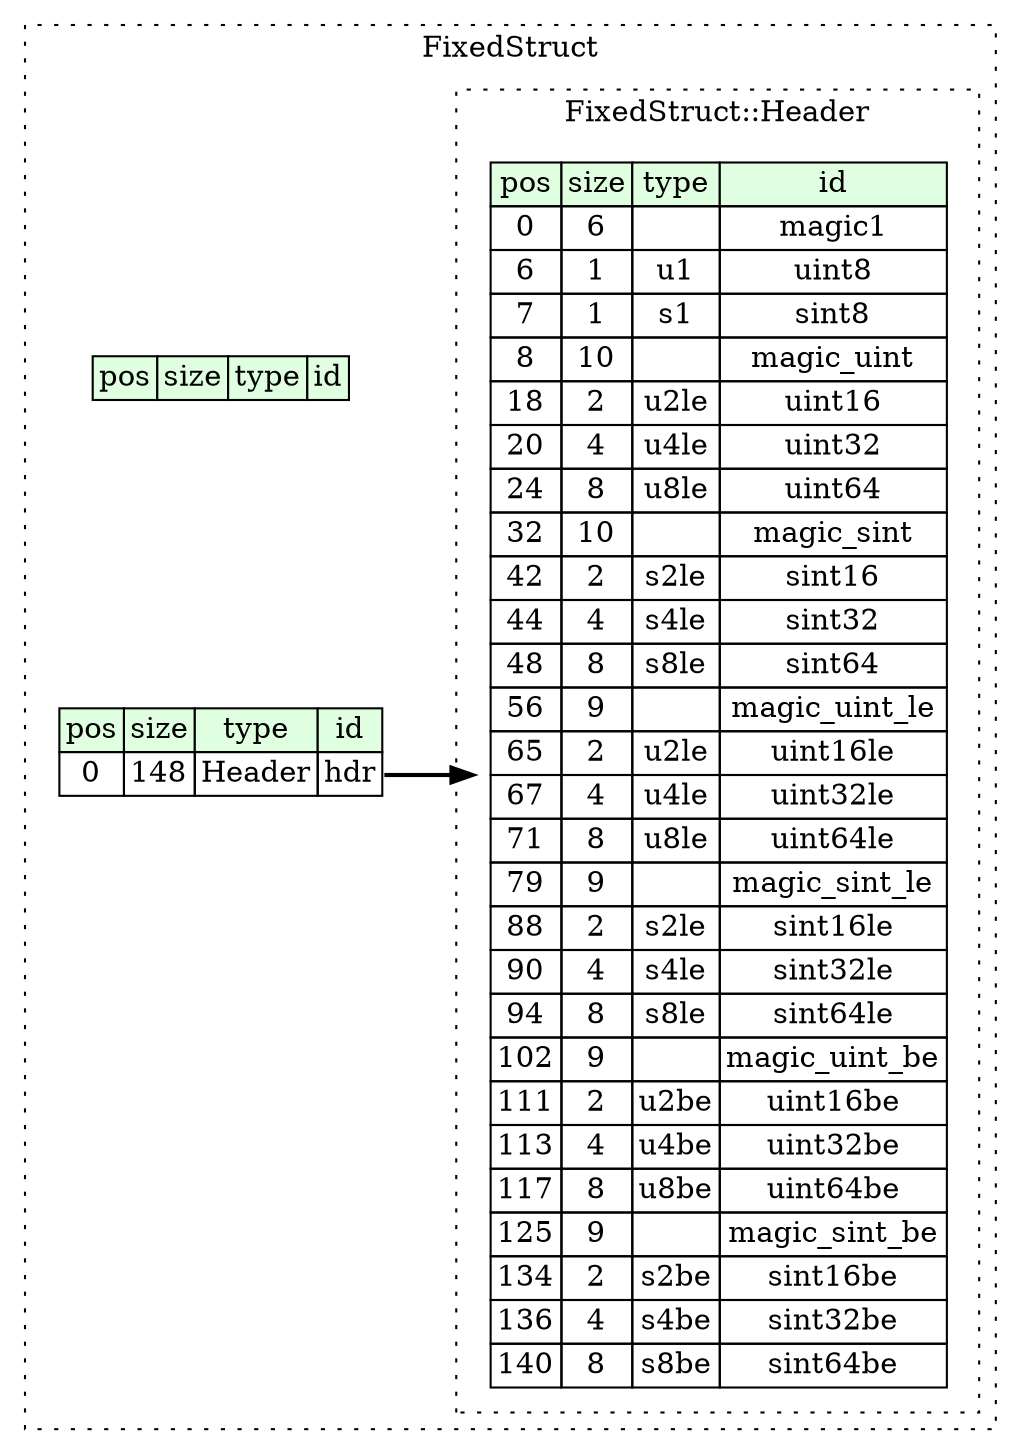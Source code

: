 digraph {
	rankdir=LR;
	node [shape=plaintext];
	subgraph cluster__fixed_struct {
		label="FixedStruct";
		graph[style=dotted];

		fixed_struct__seq [label=<<TABLE BORDER="0" CELLBORDER="1" CELLSPACING="0">
			<TR><TD BGCOLOR="#E0FFE0">pos</TD><TD BGCOLOR="#E0FFE0">size</TD><TD BGCOLOR="#E0FFE0">type</TD><TD BGCOLOR="#E0FFE0">id</TD></TR>
		</TABLE>>];
		fixed_struct__inst__hdr [label=<<TABLE BORDER="0" CELLBORDER="1" CELLSPACING="0">
			<TR><TD BGCOLOR="#E0FFE0">pos</TD><TD BGCOLOR="#E0FFE0">size</TD><TD BGCOLOR="#E0FFE0">type</TD><TD BGCOLOR="#E0FFE0">id</TD></TR>
			<TR><TD PORT="hdr_pos">0</TD><TD PORT="hdr_size">148</TD><TD>Header</TD><TD PORT="hdr_type">hdr</TD></TR>
		</TABLE>>];
		subgraph cluster__header {
			label="FixedStruct::Header";
			graph[style=dotted];

			header__seq [label=<<TABLE BORDER="0" CELLBORDER="1" CELLSPACING="0">
				<TR><TD BGCOLOR="#E0FFE0">pos</TD><TD BGCOLOR="#E0FFE0">size</TD><TD BGCOLOR="#E0FFE0">type</TD><TD BGCOLOR="#E0FFE0">id</TD></TR>
				<TR><TD PORT="magic1_pos">0</TD><TD PORT="magic1_size">6</TD><TD></TD><TD PORT="magic1_type">magic1</TD></TR>
				<TR><TD PORT="uint8_pos">6</TD><TD PORT="uint8_size">1</TD><TD>u1</TD><TD PORT="uint8_type">uint8</TD></TR>
				<TR><TD PORT="sint8_pos">7</TD><TD PORT="sint8_size">1</TD><TD>s1</TD><TD PORT="sint8_type">sint8</TD></TR>
				<TR><TD PORT="magic_uint_pos">8</TD><TD PORT="magic_uint_size">10</TD><TD></TD><TD PORT="magic_uint_type">magic_uint</TD></TR>
				<TR><TD PORT="uint16_pos">18</TD><TD PORT="uint16_size">2</TD><TD>u2le</TD><TD PORT="uint16_type">uint16</TD></TR>
				<TR><TD PORT="uint32_pos">20</TD><TD PORT="uint32_size">4</TD><TD>u4le</TD><TD PORT="uint32_type">uint32</TD></TR>
				<TR><TD PORT="uint64_pos">24</TD><TD PORT="uint64_size">8</TD><TD>u8le</TD><TD PORT="uint64_type">uint64</TD></TR>
				<TR><TD PORT="magic_sint_pos">32</TD><TD PORT="magic_sint_size">10</TD><TD></TD><TD PORT="magic_sint_type">magic_sint</TD></TR>
				<TR><TD PORT="sint16_pos">42</TD><TD PORT="sint16_size">2</TD><TD>s2le</TD><TD PORT="sint16_type">sint16</TD></TR>
				<TR><TD PORT="sint32_pos">44</TD><TD PORT="sint32_size">4</TD><TD>s4le</TD><TD PORT="sint32_type">sint32</TD></TR>
				<TR><TD PORT="sint64_pos">48</TD><TD PORT="sint64_size">8</TD><TD>s8le</TD><TD PORT="sint64_type">sint64</TD></TR>
				<TR><TD PORT="magic_uint_le_pos">56</TD><TD PORT="magic_uint_le_size">9</TD><TD></TD><TD PORT="magic_uint_le_type">magic_uint_le</TD></TR>
				<TR><TD PORT="uint16le_pos">65</TD><TD PORT="uint16le_size">2</TD><TD>u2le</TD><TD PORT="uint16le_type">uint16le</TD></TR>
				<TR><TD PORT="uint32le_pos">67</TD><TD PORT="uint32le_size">4</TD><TD>u4le</TD><TD PORT="uint32le_type">uint32le</TD></TR>
				<TR><TD PORT="uint64le_pos">71</TD><TD PORT="uint64le_size">8</TD><TD>u8le</TD><TD PORT="uint64le_type">uint64le</TD></TR>
				<TR><TD PORT="magic_sint_le_pos">79</TD><TD PORT="magic_sint_le_size">9</TD><TD></TD><TD PORT="magic_sint_le_type">magic_sint_le</TD></TR>
				<TR><TD PORT="sint16le_pos">88</TD><TD PORT="sint16le_size">2</TD><TD>s2le</TD><TD PORT="sint16le_type">sint16le</TD></TR>
				<TR><TD PORT="sint32le_pos">90</TD><TD PORT="sint32le_size">4</TD><TD>s4le</TD><TD PORT="sint32le_type">sint32le</TD></TR>
				<TR><TD PORT="sint64le_pos">94</TD><TD PORT="sint64le_size">8</TD><TD>s8le</TD><TD PORT="sint64le_type">sint64le</TD></TR>
				<TR><TD PORT="magic_uint_be_pos">102</TD><TD PORT="magic_uint_be_size">9</TD><TD></TD><TD PORT="magic_uint_be_type">magic_uint_be</TD></TR>
				<TR><TD PORT="uint16be_pos">111</TD><TD PORT="uint16be_size">2</TD><TD>u2be</TD><TD PORT="uint16be_type">uint16be</TD></TR>
				<TR><TD PORT="uint32be_pos">113</TD><TD PORT="uint32be_size">4</TD><TD>u4be</TD><TD PORT="uint32be_type">uint32be</TD></TR>
				<TR><TD PORT="uint64be_pos">117</TD><TD PORT="uint64be_size">8</TD><TD>u8be</TD><TD PORT="uint64be_type">uint64be</TD></TR>
				<TR><TD PORT="magic_sint_be_pos">125</TD><TD PORT="magic_sint_be_size">9</TD><TD></TD><TD PORT="magic_sint_be_type">magic_sint_be</TD></TR>
				<TR><TD PORT="sint16be_pos">134</TD><TD PORT="sint16be_size">2</TD><TD>s2be</TD><TD PORT="sint16be_type">sint16be</TD></TR>
				<TR><TD PORT="sint32be_pos">136</TD><TD PORT="sint32be_size">4</TD><TD>s4be</TD><TD PORT="sint32be_type">sint32be</TD></TR>
				<TR><TD PORT="sint64be_pos">140</TD><TD PORT="sint64be_size">8</TD><TD>s8be</TD><TD PORT="sint64be_type">sint64be</TD></TR>
			</TABLE>>];
		}
	}
	fixed_struct__inst__hdr:hdr_type -> header__seq [style=bold];
}
